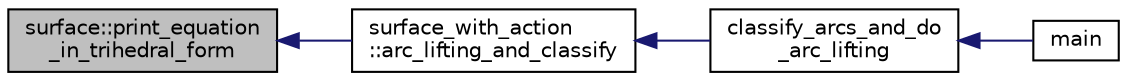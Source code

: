 digraph "surface::print_equation_in_trihedral_form"
{
  edge [fontname="Helvetica",fontsize="10",labelfontname="Helvetica",labelfontsize="10"];
  node [fontname="Helvetica",fontsize="10",shape=record];
  rankdir="LR";
  Node4764 [label="surface::print_equation\l_in_trihedral_form",height=0.2,width=0.4,color="black", fillcolor="grey75", style="filled", fontcolor="black"];
  Node4764 -> Node4765 [dir="back",color="midnightblue",fontsize="10",style="solid",fontname="Helvetica"];
  Node4765 [label="surface_with_action\l::arc_lifting_and_classify",height=0.2,width=0.4,color="black", fillcolor="white", style="filled",URL="$d8/df9/classsurface__with__action.html#a62a3948f830c59e09ef94937650a07a4"];
  Node4765 -> Node4766 [dir="back",color="midnightblue",fontsize="10",style="solid",fontname="Helvetica"];
  Node4766 [label="classify_arcs_and_do\l_arc_lifting",height=0.2,width=0.4,color="black", fillcolor="white", style="filled",URL="$d6/dc3/arc__lifting__main_8_c.html#afdd7be16f16b8c71e9a72fe5f6a0b59c"];
  Node4766 -> Node4767 [dir="back",color="midnightblue",fontsize="10",style="solid",fontname="Helvetica"];
  Node4767 [label="main",height=0.2,width=0.4,color="black", fillcolor="white", style="filled",URL="$d6/dc3/arc__lifting__main_8_c.html#a217dbf8b442f20279ea00b898af96f52"];
}
